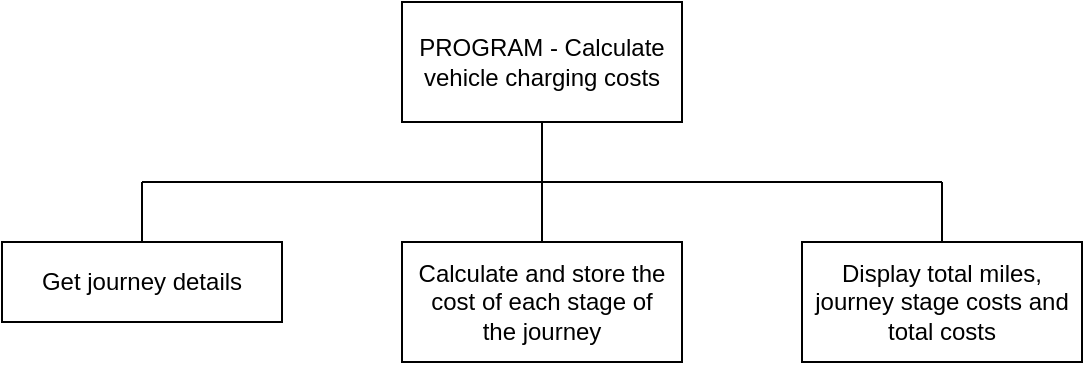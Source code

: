 <mxfile version="22.0.2" type="device" pages="6">
  <diagram id="F0UfCObQ2QMdtl9TviPR" name="sd">
    <mxGraphModel dx="869" dy="664" grid="1" gridSize="10" guides="1" tooltips="1" connect="1" arrows="1" fold="1" page="1" pageScale="1" pageWidth="1169" pageHeight="827" math="0" shadow="0">
      <root>
        <mxCell id="0" />
        <mxCell id="1" parent="0" />
        <mxCell id="5jMCNNXWwo4XEHV6JcEh-6" style="edgeStyle=orthogonalEdgeStyle;rounded=0;orthogonalLoop=1;jettySize=auto;html=1;exitX=0.5;exitY=1;exitDx=0;exitDy=0;entryX=0.5;entryY=0;entryDx=0;entryDy=0;endArrow=none;endFill=0;" parent="1" source="5jMCNNXWwo4XEHV6JcEh-1" target="5jMCNNXWwo4XEHV6JcEh-2" edge="1">
          <mxGeometry relative="1" as="geometry" />
        </mxCell>
        <mxCell id="5jMCNNXWwo4XEHV6JcEh-1" value="PROGRAM - Calculate vehicle charging costs" style="rounded=0;whiteSpace=wrap;html=1;spacingLeft=4;spacingRight=4;" parent="1" vertex="1">
          <mxGeometry x="350" y="150" width="140" height="60" as="geometry" />
        </mxCell>
        <mxCell id="5jMCNNXWwo4XEHV6JcEh-2" value="Calculate and store the cost of each stage of the journey" style="rounded=0;whiteSpace=wrap;html=1;spacingRight=4;spacingLeft=4;" parent="1" vertex="1">
          <mxGeometry x="350" y="270" width="140" height="60" as="geometry" />
        </mxCell>
        <mxCell id="5jMCNNXWwo4XEHV6JcEh-7" style="edgeStyle=orthogonalEdgeStyle;shape=connector;rounded=0;orthogonalLoop=1;jettySize=auto;html=1;exitX=0.5;exitY=0;exitDx=0;exitDy=0;labelBackgroundColor=default;strokeColor=default;fontFamily=Helvetica;fontSize=11;fontColor=default;endArrow=none;endFill=0;" parent="1" source="5jMCNNXWwo4XEHV6JcEh-3" edge="1">
          <mxGeometry relative="1" as="geometry">
            <mxPoint x="220" y="240" as="targetPoint" />
          </mxGeometry>
        </mxCell>
        <mxCell id="5jMCNNXWwo4XEHV6JcEh-3" value="Get journey details" style="rounded=0;whiteSpace=wrap;html=1;spacingRight=4;spacingLeft=4;" parent="1" vertex="1">
          <mxGeometry x="150" y="270" width="140" height="40" as="geometry" />
        </mxCell>
        <mxCell id="5jMCNNXWwo4XEHV6JcEh-8" style="edgeStyle=orthogonalEdgeStyle;shape=connector;rounded=0;orthogonalLoop=1;jettySize=auto;html=1;exitX=0.5;exitY=0;exitDx=0;exitDy=0;labelBackgroundColor=default;strokeColor=default;fontFamily=Helvetica;fontSize=11;fontColor=default;endArrow=none;endFill=0;" parent="1" source="5jMCNNXWwo4XEHV6JcEh-4" edge="1">
          <mxGeometry relative="1" as="geometry">
            <mxPoint x="620" y="240" as="targetPoint" />
          </mxGeometry>
        </mxCell>
        <mxCell id="5jMCNNXWwo4XEHV6JcEh-4" value="Display total miles, journey stage costs and total costs" style="rounded=0;whiteSpace=wrap;html=1;spacingRight=4;spacingLeft=4;" parent="1" vertex="1">
          <mxGeometry x="550" y="270" width="140" height="60" as="geometry" />
        </mxCell>
        <mxCell id="5jMCNNXWwo4XEHV6JcEh-5" value="" style="endArrow=none;html=1;rounded=0;" parent="1" edge="1">
          <mxGeometry width="50" height="50" relative="1" as="geometry">
            <mxPoint x="220" y="240" as="sourcePoint" />
            <mxPoint x="620" y="240" as="targetPoint" />
          </mxGeometry>
        </mxCell>
      </root>
    </mxGraphModel>
  </diagram>
  <diagram id="L7t2mDckhyBGyZSpyBtJ" name="r1">
    <mxGraphModel dx="1434" dy="844" grid="1" gridSize="10" guides="1" tooltips="1" connect="1" arrows="1" fold="1" page="1" pageScale="1" pageWidth="1169" pageHeight="827" math="0" shadow="0">
      <root>
        <mxCell id="0" />
        <mxCell id="1" parent="0" />
        <mxCell id="7V8OM3PbU_AAPLTBa-5y-3" style="edgeStyle=orthogonalEdgeStyle;shape=connector;rounded=0;orthogonalLoop=1;jettySize=auto;html=1;exitX=0.5;exitY=1;exitDx=0;exitDy=0;labelBackgroundColor=default;strokeColor=default;fontFamily=Helvetica;fontSize=11;fontColor=default;endArrow=none;endFill=0;" parent="1" source="CW1WJXDgBDliq5Vp6Gwy-1" edge="1">
          <mxGeometry relative="1" as="geometry">
            <mxPoint x="420" y="280" as="targetPoint" />
          </mxGeometry>
        </mxCell>
        <mxCell id="CW1WJXDgBDliq5Vp6Gwy-1" value="Get journey details" style="rounded=0;whiteSpace=wrap;html=1;spacingRight=4;spacingLeft=4;" parent="1" vertex="1">
          <mxGeometry x="350" y="210" width="140" height="40" as="geometry" />
        </mxCell>
        <mxCell id="7V8OM3PbU_AAPLTBa-5y-5" style="edgeStyle=orthogonalEdgeStyle;shape=connector;rounded=0;orthogonalLoop=1;jettySize=auto;html=1;exitX=0.5;exitY=0;exitDx=0;exitDy=0;labelBackgroundColor=default;strokeColor=default;fontFamily=Helvetica;fontSize=11;fontColor=default;endArrow=none;endFill=0;" parent="1" source="bnDPXHGDoVpsFLLGURT6-1" edge="1">
          <mxGeometry relative="1" as="geometry">
            <mxPoint x="330" y="280" as="targetPoint" />
          </mxGeometry>
        </mxCell>
        <mxCell id="bnDPXHGDoVpsFLLGURT6-1" value="Get lieage at start of journey (startMiles)" style="rounded=0;whiteSpace=wrap;html=1;spacingRight=4;spacingLeft=4;" parent="1" vertex="1">
          <mxGeometry x="280" y="310" width="100" height="60" as="geometry" />
        </mxCell>
        <mxCell id="7V8OM3PbU_AAPLTBa-5y-4" style="edgeStyle=orthogonalEdgeStyle;shape=connector;rounded=0;orthogonalLoop=1;jettySize=auto;html=1;exitX=0.5;exitY=0;exitDx=0;exitDy=0;labelBackgroundColor=default;strokeColor=default;fontFamily=Helvetica;fontSize=11;fontColor=default;endArrow=none;endFill=0;" parent="1" source="7V8OM3PbU_AAPLTBa-5y-1" edge="1">
          <mxGeometry relative="1" as="geometry">
            <mxPoint x="505" y="280" as="targetPoint" />
          </mxGeometry>
        </mxCell>
        <mxCell id="7V8OM3PbU_AAPLTBa-5y-1" value="Get number of charging stations" style="rounded=0;whiteSpace=wrap;html=1;spacingRight=4;spacingLeft=4;" parent="1" vertex="1">
          <mxGeometry x="450" y="310" width="110" height="60" as="geometry" />
        </mxCell>
        <mxCell id="7V8OM3PbU_AAPLTBa-5y-2" value="" style="endArrow=none;html=1;rounded=0;labelBackgroundColor=default;strokeColor=default;fontFamily=Helvetica;fontSize=11;fontColor=default;shape=connector;" parent="1" edge="1">
          <mxGeometry width="50" height="50" relative="1" as="geometry">
            <mxPoint x="330" y="280" as="sourcePoint" />
            <mxPoint x="505" y="280" as="targetPoint" />
          </mxGeometry>
        </mxCell>
      </root>
    </mxGraphModel>
  </diagram>
  <diagram id="DxGrdaZ09ppcGiqMDQCD" name="r2">
    <mxGraphModel dx="1195" dy="703" grid="1" gridSize="10" guides="1" tooltips="1" connect="1" arrows="1" fold="1" page="1" pageScale="1" pageWidth="1169" pageHeight="827" math="0" shadow="0">
      <root>
        <mxCell id="0" />
        <mxCell id="1" parent="0" />
        <mxCell id="-CfiL7u8oEeKjaInoD1G-2" style="edgeStyle=orthogonalEdgeStyle;rounded=0;orthogonalLoop=1;jettySize=auto;html=1;exitX=0.5;exitY=1;exitDx=0;exitDy=0;entryX=0.5;entryY=0;entryDx=0;entryDy=0;endArrow=none;endFill=0;" edge="1" parent="1" source="BV_vZ8NvLf80R58uvZHg-1" target="BV_vZ8NvLf80R58uvZHg-3">
          <mxGeometry relative="1" as="geometry" />
        </mxCell>
        <mxCell id="BV_vZ8NvLf80R58uvZHg-1" value="Calculate and store the cost of each stage of the journey" style="rounded=0;whiteSpace=wrap;html=1;fontFamily=Helvetica;fontSize=11;fontColor=default;spacingLeft=4;spacingRight=4;" parent="1" vertex="1">
          <mxGeometry x="415" y="260" width="130" height="60" as="geometry" />
        </mxCell>
        <mxCell id="-CfiL7u8oEeKjaInoD1G-15" style="edgeStyle=none;shape=connector;rounded=0;orthogonalLoop=1;jettySize=auto;html=1;exitX=0.5;exitY=1;exitDx=0;exitDy=0;labelBackgroundColor=default;strokeColor=default;fontFamily=Helvetica;fontSize=11;fontColor=default;endArrow=none;endFill=0;" edge="1" parent="1" source="BV_vZ8NvLf80R58uvZHg-3">
          <mxGeometry relative="1" as="geometry">
            <mxPoint x="480" y="400" as="targetPoint" />
          </mxGeometry>
        </mxCell>
        <mxCell id="BV_vZ8NvLf80R58uvZHg-3" value="Loop for each charging startion" style="rounded=1;whiteSpace=wrap;html=1;fontFamily=Helvetica;fontSize=11;fontColor=default;arcSize=50;spacingLeft=4;spacingRight=4;" parent="1" vertex="1">
          <mxGeometry x="425" y="340" width="110" height="40" as="geometry" />
        </mxCell>
        <mxCell id="-CfiL7u8oEeKjaInoD1G-14" style="edgeStyle=none;shape=connector;rounded=0;orthogonalLoop=1;jettySize=auto;html=1;exitX=0.5;exitY=0;exitDx=0;exitDy=0;labelBackgroundColor=default;strokeColor=default;fontFamily=Helvetica;fontSize=11;fontColor=default;endArrow=none;endFill=0;" edge="1" parent="1" source="BV_vZ8NvLf80R58uvZHg-4">
          <mxGeometry relative="1" as="geometry">
            <mxPoint x="240" y="400" as="targetPoint" />
          </mxGeometry>
        </mxCell>
        <mxCell id="BV_vZ8NvLf80R58uvZHg-4" value="Get mileage at current charging station&lt;br&gt;(currentMiles)" style="rounded=0;whiteSpace=wrap;html=1;fontFamily=Helvetica;fontSize=11;fontColor=default;spacingLeft=4;spacingRight=4;" parent="1" vertex="1">
          <mxGeometry x="200" y="430" width="80" height="70" as="geometry" />
        </mxCell>
        <mxCell id="-CfiL7u8oEeKjaInoD1G-9" style="edgeStyle=none;shape=connector;rounded=0;orthogonalLoop=1;jettySize=auto;html=1;exitX=0.5;exitY=0;exitDx=0;exitDy=0;labelBackgroundColor=default;strokeColor=default;fontFamily=Helvetica;fontSize=11;fontColor=default;endArrow=none;endFill=0;" edge="1" parent="1" source="BV_vZ8NvLf80R58uvZHg-5">
          <mxGeometry relative="1" as="geometry">
            <mxPoint x="340" y="400" as="targetPoint" />
          </mxGeometry>
        </mxCell>
        <mxCell id="BV_vZ8NvLf80R58uvZHg-5" value="Get valid kW rating for current charging staion" style="rounded=0;whiteSpace=wrap;html=1;fontFamily=Helvetica;fontSize=11;fontColor=default;spacingLeft=4;spacingRight=4;" parent="1" vertex="1">
          <mxGeometry x="305" y="430" width="70" height="70" as="geometry" />
        </mxCell>
        <mxCell id="-CfiL7u8oEeKjaInoD1G-5" style="shape=connector;rounded=0;orthogonalLoop=1;jettySize=auto;html=1;exitX=0.5;exitY=1;exitDx=0;exitDy=0;labelBackgroundColor=default;strokeColor=default;fontFamily=Helvetica;fontSize=11;fontColor=default;endArrow=none;endFill=0;" edge="1" parent="1" source="BV_vZ8NvLf80R58uvZHg-6" target="BV_vZ8NvLf80R58uvZHg-8">
          <mxGeometry relative="1" as="geometry" />
        </mxCell>
        <mxCell id="-CfiL7u8oEeKjaInoD1G-10" style="edgeStyle=none;shape=connector;rounded=0;orthogonalLoop=1;jettySize=auto;html=1;exitX=0.5;exitY=0;exitDx=0;exitDy=0;labelBackgroundColor=default;strokeColor=default;fontFamily=Helvetica;fontSize=11;fontColor=default;endArrow=none;endFill=0;" edge="1" parent="1" source="BV_vZ8NvLf80R58uvZHg-6">
          <mxGeometry relative="1" as="geometry">
            <mxPoint x="430" y="400" as="targetPoint" />
          </mxGeometry>
        </mxCell>
        <mxCell id="-CfiL7u8oEeKjaInoD1G-16" style="edgeStyle=none;shape=connector;rounded=0;orthogonalLoop=1;jettySize=auto;html=1;exitX=0.5;exitY=1;exitDx=0;exitDy=0;entryX=0.5;entryY=0;entryDx=0;entryDy=0;labelBackgroundColor=default;strokeColor=default;fontFamily=Helvetica;fontSize=11;fontColor=default;endArrow=none;endFill=0;" edge="1" parent="1" source="BV_vZ8NvLf80R58uvZHg-6" target="BV_vZ8NvLf80R58uvZHg-7">
          <mxGeometry relative="1" as="geometry" />
        </mxCell>
        <mxCell id="BV_vZ8NvLf80R58uvZHg-6" value="Is kW&lt;br&gt;rating = 7?" style="shape=hexagon;perimeter=hexagonPerimeter2;whiteSpace=wrap;html=1;fixedSize=1;fontFamily=Helvetica;fontSize=11;fontColor=default;spacingLeft=4;spacingRight=4;" parent="1" vertex="1">
          <mxGeometry x="390" y="430" width="80" height="50" as="geometry" />
        </mxCell>
        <mxCell id="-CfiL7u8oEeKjaInoD1G-7" style="edgeStyle=none;shape=connector;rounded=0;orthogonalLoop=1;jettySize=auto;html=1;exitX=0.5;exitY=1;exitDx=0;exitDy=0;entryX=0.542;entryY=-0.017;entryDx=0;entryDy=0;entryPerimeter=0;labelBackgroundColor=default;strokeColor=default;fontFamily=Helvetica;fontSize=11;fontColor=default;endArrow=none;endFill=0;" edge="1" parent="1" source="BV_vZ8NvLf80R58uvZHg-7" target="BV_vZ8NvLf80R58uvZHg-9">
          <mxGeometry relative="1" as="geometry" />
        </mxCell>
        <mxCell id="-CfiL7u8oEeKjaInoD1G-8" style="edgeStyle=none;shape=connector;rounded=0;orthogonalLoop=1;jettySize=auto;html=1;exitX=0.5;exitY=1;exitDx=0;exitDy=0;entryX=0.5;entryY=0;entryDx=0;entryDy=0;labelBackgroundColor=default;strokeColor=default;fontFamily=Helvetica;fontSize=11;fontColor=default;endArrow=none;endFill=0;" edge="1" parent="1" source="BV_vZ8NvLf80R58uvZHg-7" target="BV_vZ8NvLf80R58uvZHg-10">
          <mxGeometry relative="1" as="geometry" />
        </mxCell>
        <mxCell id="BV_vZ8NvLf80R58uvZHg-7" value="Is kW&lt;br&gt;rating = 22?" style="shape=hexagon;perimeter=hexagonPerimeter2;whiteSpace=wrap;html=1;fixedSize=1;fontFamily=Helvetica;fontSize=11;fontColor=default;spacingLeft=4;spacingRight=4;" parent="1" vertex="1">
          <mxGeometry x="430" y="530" width="80" height="50" as="geometry" />
        </mxCell>
        <mxCell id="BV_vZ8NvLf80R58uvZHg-8" value="Set pricePerMile = 0" style="rounded=0;whiteSpace=wrap;html=1;fontFamily=Helvetica;fontSize=11;fontColor=default;spacingLeft=4;spacingRight=4;" parent="1" vertex="1">
          <mxGeometry x="310" y="530" width="110" height="30" as="geometry" />
        </mxCell>
        <mxCell id="BV_vZ8NvLf80R58uvZHg-9" value="Set pricePerMile = 0.005" style="rounded=0;whiteSpace=wrap;html=1;fontFamily=Helvetica;fontSize=11;fontColor=default;spacingLeft=4;spacingRight=4;" parent="1" vertex="1">
          <mxGeometry x="305" y="610" width="140" height="30" as="geometry" />
        </mxCell>
        <mxCell id="BV_vZ8NvLf80R58uvZHg-10" value="Set pricePerMile = 0.01" style="rounded=0;whiteSpace=wrap;html=1;fontFamily=Helvetica;fontSize=11;fontColor=default;spacingLeft=4;spacingRight=4;" parent="1" vertex="1">
          <mxGeometry x="495" y="610" width="130" height="30" as="geometry" />
        </mxCell>
        <mxCell id="-CfiL7u8oEeKjaInoD1G-11" style="edgeStyle=none;shape=connector;rounded=0;orthogonalLoop=1;jettySize=auto;html=1;exitX=0.5;exitY=0;exitDx=0;exitDy=0;labelBackgroundColor=default;strokeColor=default;fontFamily=Helvetica;fontSize=11;fontColor=default;endArrow=none;endFill=0;" edge="1" parent="1" source="BV_vZ8NvLf80R58uvZHg-11">
          <mxGeometry relative="1" as="geometry">
            <mxPoint x="530" y="400" as="targetPoint" />
          </mxGeometry>
        </mxCell>
        <mxCell id="BV_vZ8NvLf80R58uvZHg-11" value="Calculate&lt;br&gt;and store milesTravelled&lt;br&gt;(currentMiles - startMiles)" style="rounded=0;whiteSpace=wrap;html=1;fontFamily=Helvetica;fontSize=11;fontColor=default;spacingLeft=4;spacingRight=4;" parent="1" vertex="1">
          <mxGeometry x="490" y="430" width="80" height="70" as="geometry" />
        </mxCell>
        <mxCell id="-CfiL7u8oEeKjaInoD1G-12" style="edgeStyle=none;shape=connector;rounded=0;orthogonalLoop=1;jettySize=auto;html=1;exitX=0.5;exitY=0;exitDx=0;exitDy=0;labelBackgroundColor=default;strokeColor=default;fontFamily=Helvetica;fontSize=11;fontColor=default;endArrow=none;endFill=0;" edge="1" parent="1" source="BV_vZ8NvLf80R58uvZHg-12">
          <mxGeometry relative="1" as="geometry">
            <mxPoint x="635" y="400" as="targetPoint" />
          </mxGeometry>
        </mxCell>
        <mxCell id="BV_vZ8NvLf80R58uvZHg-12" value="Store new startMiles&lt;br&gt;(= currentMiles)" style="rounded=0;whiteSpace=wrap;html=1;fontFamily=Helvetica;fontSize=11;fontColor=default;spacingLeft=4;spacingRight=4;" parent="1" vertex="1">
          <mxGeometry x="590" y="430" width="90" height="50" as="geometry" />
        </mxCell>
        <mxCell id="-CfiL7u8oEeKjaInoD1G-13" style="edgeStyle=none;shape=connector;rounded=0;orthogonalLoop=1;jettySize=auto;html=1;exitX=0.5;exitY=0;exitDx=0;exitDy=0;labelBackgroundColor=default;strokeColor=default;fontFamily=Helvetica;fontSize=11;fontColor=default;endArrow=none;endFill=0;" edge="1" parent="1" source="BV_vZ8NvLf80R58uvZHg-13">
          <mxGeometry relative="1" as="geometry">
            <mxPoint x="750" y="400" as="targetPoint" />
          </mxGeometry>
        </mxCell>
        <mxCell id="BV_vZ8NvLf80R58uvZHg-13" value="Calculate and store cost of journeyStage&lt;br&gt;(pricePerMile * milesTravelled)" style="rounded=0;whiteSpace=wrap;html=1;fontFamily=Helvetica;fontSize=11;fontColor=default;spacingLeft=4;spacingRight=4;" parent="1" vertex="1">
          <mxGeometry x="700" y="430" width="100" height="70" as="geometry" />
        </mxCell>
        <mxCell id="-CfiL7u8oEeKjaInoD1G-1" value="" style="endArrow=none;html=1;rounded=0;" edge="1" parent="1">
          <mxGeometry width="50" height="50" relative="1" as="geometry">
            <mxPoint x="240" y="400" as="sourcePoint" />
            <mxPoint x="750" y="400" as="targetPoint" />
          </mxGeometry>
        </mxCell>
        <mxCell id="-CfiL7u8oEeKjaInoD1G-17" value="Yes" style="text;html=1;strokeColor=none;fillColor=none;align=right;verticalAlign=middle;whiteSpace=wrap;rounded=0;fontSize=11;fontFamily=Helvetica;fontColor=default;" vertex="1" parent="1">
          <mxGeometry x="330" y="500" width="60" height="30" as="geometry" />
        </mxCell>
        <mxCell id="-CfiL7u8oEeKjaInoD1G-18" value="No" style="text;html=1;strokeColor=none;fillColor=none;align=left;verticalAlign=middle;whiteSpace=wrap;rounded=0;fontSize=11;fontFamily=Helvetica;fontColor=default;" vertex="1" parent="1">
          <mxGeometry x="460" y="500" width="60" height="30" as="geometry" />
        </mxCell>
        <mxCell id="-CfiL7u8oEeKjaInoD1G-21" value="Yes" style="text;html=1;strokeColor=none;fillColor=none;align=right;verticalAlign=middle;whiteSpace=wrap;rounded=0;fontSize=11;fontFamily=Helvetica;fontColor=default;" vertex="1" parent="1">
          <mxGeometry x="345" y="580" width="60" height="30" as="geometry" />
        </mxCell>
        <mxCell id="-CfiL7u8oEeKjaInoD1G-23" value="No" style="text;html=1;strokeColor=none;fillColor=none;align=left;verticalAlign=middle;whiteSpace=wrap;rounded=0;fontSize=11;fontFamily=Helvetica;fontColor=default;" vertex="1" parent="1">
          <mxGeometry x="540" y="580" width="60" height="30" as="geometry" />
        </mxCell>
      </root>
    </mxGraphModel>
  </diagram>
  <diagram id="lK7a76SVBZwwpe_lGAXs" name="r3">
    <mxGraphModel dx="700" dy="412" grid="1" gridSize="10" guides="1" tooltips="1" connect="1" arrows="1" fold="1" page="1" pageScale="1" pageWidth="1169" pageHeight="827" math="0" shadow="0">
      <root>
        <mxCell id="0" />
        <mxCell id="1" parent="0" />
        <mxCell id="FgZr-Hg5fJTj02p5TlsL-8" style="edgeStyle=none;shape=connector;rounded=0;orthogonalLoop=1;jettySize=auto;html=1;exitX=0.5;exitY=1;exitDx=0;exitDy=0;labelBackgroundColor=default;strokeColor=default;fontFamily=Helvetica;fontSize=11;fontColor=default;endArrow=none;endFill=0;" edge="1" parent="1" source="lsrKv0dsJR8Z6xi2u7Rz-1">
          <mxGeometry relative="1" as="geometry">
            <mxPoint x="455.122" y="310" as="targetPoint" />
          </mxGeometry>
        </mxCell>
        <mxCell id="lsrKv0dsJR8Z6xi2u7Rz-1" value="Display toral miles, journey stage costs and total cost" style="rounded=0;whiteSpace=wrap;html=1;fontFamily=Helvetica;fontSize=11;fontColor=default;spacingLeft=4;spacingRight=4;" parent="1" vertex="1">
          <mxGeometry x="390" y="230" width="130" height="60" as="geometry" />
        </mxCell>
        <mxCell id="FgZr-Hg5fJTj02p5TlsL-2" style="edgeStyle=none;shape=connector;rounded=0;orthogonalLoop=1;jettySize=auto;html=1;exitX=0.5;exitY=1;exitDx=0;exitDy=0;entryX=0.5;entryY=0;entryDx=0;entryDy=0;labelBackgroundColor=default;strokeColor=default;fontFamily=Helvetica;fontSize=11;fontColor=default;endArrow=none;endFill=0;" edge="1" parent="1" source="lsrKv0dsJR8Z6xi2u7Rz-2" target="lsrKv0dsJR8Z6xi2u7Rz-4">
          <mxGeometry relative="1" as="geometry" />
        </mxCell>
        <mxCell id="FgZr-Hg5fJTj02p5TlsL-7" style="edgeStyle=none;shape=connector;rounded=0;orthogonalLoop=1;jettySize=auto;html=1;exitX=0.5;exitY=0;exitDx=0;exitDy=0;labelBackgroundColor=default;strokeColor=default;fontFamily=Helvetica;fontSize=11;fontColor=default;endArrow=none;endFill=0;" edge="1" parent="1" source="lsrKv0dsJR8Z6xi2u7Rz-2">
          <mxGeometry relative="1" as="geometry">
            <mxPoint x="344.878" y="310" as="targetPoint" />
          </mxGeometry>
        </mxCell>
        <mxCell id="lsrKv0dsJR8Z6xi2u7Rz-2" value="Loop for each charging startion" style="rounded=1;whiteSpace=wrap;html=1;fontFamily=Helvetica;fontSize=11;fontColor=default;arcSize=50;spacingLeft=4;spacingRight=4;" parent="1" vertex="1">
          <mxGeometry x="290" y="330" width="110" height="40" as="geometry" />
        </mxCell>
        <mxCell id="FgZr-Hg5fJTj02p5TlsL-4" style="edgeStyle=none;shape=connector;rounded=0;orthogonalLoop=1;jettySize=auto;html=1;exitX=0.5;exitY=0;exitDx=0;exitDy=0;labelBackgroundColor=default;strokeColor=default;fontFamily=Helvetica;fontSize=11;fontColor=default;endArrow=none;endFill=0;" edge="1" parent="1" source="lsrKv0dsJR8Z6xi2u7Rz-3">
          <mxGeometry relative="1" as="geometry">
            <mxPoint x="230" y="400" as="targetPoint" />
          </mxGeometry>
        </mxCell>
        <mxCell id="lsrKv0dsJR8Z6xi2u7Rz-3" value="Display next journeyStage" style="rounded=0;whiteSpace=wrap;html=1;fontFamily=Helvetica;fontSize=11;fontColor=default;spacingLeft=4;spacingRight=4;" parent="1" vertex="1">
          <mxGeometry x="190" y="420" width="80" height="50" as="geometry" />
        </mxCell>
        <mxCell id="lsrKv0dsJR8Z6xi2u7Rz-4" value="Calculate totalJourneyCost&lt;br&gt;(totalJourneyCost + journeyStage)" style="rounded=0;whiteSpace=wrap;html=1;fontFamily=Helvetica;fontSize=11;fontColor=default;spacingLeft=4;spacingRight=4;" parent="1" vertex="1">
          <mxGeometry x="290" y="420" width="110" height="60" as="geometry" />
        </mxCell>
        <mxCell id="FgZr-Hg5fJTj02p5TlsL-3" style="edgeStyle=none;shape=connector;rounded=0;orthogonalLoop=1;jettySize=auto;html=1;exitX=0.5;exitY=0;exitDx=0;exitDy=0;labelBackgroundColor=default;strokeColor=default;fontFamily=Helvetica;fontSize=11;fontColor=default;endArrow=none;endFill=0;" edge="1" parent="1" source="lsrKv0dsJR8Z6xi2u7Rz-5">
          <mxGeometry relative="1" as="geometry">
            <mxPoint x="465" y="400" as="targetPoint" />
          </mxGeometry>
        </mxCell>
        <mxCell id="lsrKv0dsJR8Z6xi2u7Rz-5" value="Calculate totalMiles&lt;br&gt;(totalMiles + milesTravelled)" style="rounded=0;whiteSpace=wrap;html=1;fontFamily=Helvetica;fontSize=11;fontColor=default;spacingLeft=4;spacingRight=4;" parent="1" vertex="1">
          <mxGeometry x="420" y="420" width="90" height="60" as="geometry" />
        </mxCell>
        <mxCell id="FgZr-Hg5fJTj02p5TlsL-5" style="edgeStyle=none;shape=connector;rounded=0;orthogonalLoop=1;jettySize=auto;html=1;exitX=0.5;exitY=0;exitDx=0;exitDy=0;labelBackgroundColor=default;strokeColor=default;fontFamily=Helvetica;fontSize=11;fontColor=default;endArrow=none;endFill=0;" edge="1" parent="1" source="lsrKv0dsJR8Z6xi2u7Rz-6">
          <mxGeometry relative="1" as="geometry">
            <mxPoint x="530.244" y="310" as="targetPoint" />
          </mxGeometry>
        </mxCell>
        <mxCell id="lsrKv0dsJR8Z6xi2u7Rz-6" value="Display totalJourneyCost rounded to two decimal places" style="rounded=0;whiteSpace=wrap;html=1;fontFamily=Helvetica;fontSize=11;fontColor=default;spacingLeft=4;spacingRight=4;" parent="1" vertex="1">
          <mxGeometry x="480" y="330" width="100" height="60" as="geometry" />
        </mxCell>
        <mxCell id="FgZr-Hg5fJTj02p5TlsL-6" style="edgeStyle=none;shape=connector;rounded=0;orthogonalLoop=1;jettySize=auto;html=1;exitX=0.5;exitY=0;exitDx=0;exitDy=0;labelBackgroundColor=default;strokeColor=default;fontFamily=Helvetica;fontSize=11;fontColor=default;endArrow=none;endFill=0;" edge="1" parent="1" source="lsrKv0dsJR8Z6xi2u7Rz-7">
          <mxGeometry relative="1" as="geometry">
            <mxPoint x="649.756" y="310" as="targetPoint" />
          </mxGeometry>
        </mxCell>
        <mxCell id="lsrKv0dsJR8Z6xi2u7Rz-7" value="Display totalMiles with message" style="rounded=0;whiteSpace=wrap;html=1;fontFamily=Helvetica;fontSize=11;fontColor=default;spacingLeft=4;spacingRight=4;" parent="1" vertex="1">
          <mxGeometry x="600" y="330" width="100" height="40" as="geometry" />
        </mxCell>
        <mxCell id="lsrKv0dsJR8Z6xi2u7Rz-8" value="" style="endArrow=none;html=1;rounded=0;labelBackgroundColor=default;strokeColor=default;fontFamily=Helvetica;fontSize=11;fontColor=default;shape=connector;" parent="1" edge="1">
          <mxGeometry width="50" height="50" relative="1" as="geometry">
            <mxPoint x="345" y="310" as="sourcePoint" />
            <mxPoint x="650" y="310" as="targetPoint" />
          </mxGeometry>
        </mxCell>
        <mxCell id="FgZr-Hg5fJTj02p5TlsL-1" value="" style="endArrow=none;html=1;rounded=0;labelBackgroundColor=default;strokeColor=default;fontFamily=Helvetica;fontSize=11;fontColor=default;shape=connector;" edge="1" parent="1">
          <mxGeometry width="50" height="50" relative="1" as="geometry">
            <mxPoint x="230" y="400" as="sourcePoint" />
            <mxPoint x="465" y="400" as="targetPoint" />
          </mxGeometry>
        </mxCell>
      </root>
    </mxGraphModel>
  </diagram>
  <diagram id="rixkyah6m9kLtBdBK0iV" name="tt1">
    <mxGraphModel dx="1434" dy="844" grid="1" gridSize="10" guides="1" tooltips="1" connect="1" arrows="1" fold="1" page="1" pageScale="1" pageWidth="1169" pageHeight="827" math="0" shadow="0">
      <root>
        <mxCell id="0" />
        <mxCell id="1" parent="0" />
        <mxCell id="edKIq7crGZylfQP5pC1n-1" value="Normal" style="rounded=0;whiteSpace=wrap;html=1;align=left;verticalAlign=top;spacing=2;spacingLeft=4;spacingRight=4;strokeColor=default;" parent="1" vertex="1">
          <mxGeometry x="280" y="240" width="100" height="220" as="geometry" />
        </mxCell>
        <mxCell id="edKIq7crGZylfQP5pC1n-2" value="Miles at start &lt;b&gt;1200&lt;br&gt;&lt;br&gt;2&lt;/b&gt;&amp;nbsp;charge stations visited&lt;br&gt;&lt;br&gt;&lt;b&gt;Charge station 1&lt;/b&gt;&lt;br&gt;&lt;ul&gt;&lt;li&gt;1320 miles&lt;/li&gt;&lt;li&gt;22 kW&lt;/li&gt;&lt;/ul&gt;&lt;div&gt;&lt;b&gt;Charge station 2&lt;/b&gt;&lt;/div&gt;&lt;div&gt;&lt;ul&gt;&lt;li&gt;1411 miles&lt;/li&gt;&lt;li&gt;50 kW&lt;/li&gt;&lt;/ul&gt;&lt;/div&gt;" style="rounded=0;whiteSpace=wrap;html=1;align=left;verticalAlign=top;spacing=2;spacingLeft=4;spacingRight=4;strokeColor=default;" parent="1" vertex="1">
          <mxGeometry x="380" y="240" width="110" height="220" as="geometry" />
        </mxCell>
        <mxCell id="edKIq7crGZylfQP5pC1n-3" value="Journey stage 1&lt;br&gt;cost = &lt;b&gt;0.60&lt;/b&gt;&lt;br&gt;&lt;br&gt;Journey stage 2&lt;br&gt;cost = &lt;b&gt;0.91&lt;/b&gt;&lt;br&gt;&lt;br&gt;Total cost = &lt;b&gt;1.51&lt;/b&gt;&lt;br&gt;&lt;br&gt;Total miles = &lt;b&gt;211&lt;/b&gt;" style="rounded=0;whiteSpace=wrap;html=1;align=left;verticalAlign=top;spacing=2;spacingLeft=4;spacingRight=4;strokeColor=default;" parent="1" vertex="1">
          <mxGeometry x="490" y="240" width="170" height="220" as="geometry" />
        </mxCell>
        <mxCell id="edKIq7crGZylfQP5pC1n-15" value="&lt;div&gt;Tyoe of test&lt;/div&gt;" style="rounded=0;whiteSpace=wrap;html=1;align=left;verticalAlign=middle;spacing=2;spacingLeft=4;spacingRight=4;strokeColor=default;fillColor=#d4d4d4;fontStyle=1" parent="1" vertex="1">
          <mxGeometry x="280" y="200" width="100" height="40" as="geometry" />
        </mxCell>
        <mxCell id="edKIq7crGZylfQP5pC1n-16" value="User input" style="rounded=0;whiteSpace=wrap;html=1;align=left;verticalAlign=middle;spacing=2;spacingLeft=4;spacingRight=4;strokeColor=default;fillColor=#d4d4d4;fontStyle=1" parent="1" vertex="1">
          <mxGeometry x="380" y="200" width="110" height="40" as="geometry" />
        </mxCell>
        <mxCell id="edKIq7crGZylfQP5pC1n-17" value="&lt;div&gt;Expected output&lt;/div&gt;" style="rounded=0;whiteSpace=wrap;html=1;align=left;verticalAlign=middle;spacing=2;spacingLeft=4;spacingRight=4;strokeColor=default;fillColor=#d4d4d4;fontStyle=1" parent="1" vertex="1">
          <mxGeometry x="490" y="200" width="170" height="40" as="geometry" />
        </mxCell>
        <mxCell id="f0j-VDK9Ub8zjqvwvqj--1" value="&lt;div&gt;Actual output&lt;/div&gt;" style="rounded=0;whiteSpace=wrap;html=1;align=left;verticalAlign=middle;spacing=2;spacingLeft=4;spacingRight=4;strokeColor=default;fillColor=#d4d4d4;fontStyle=1" vertex="1" parent="1">
          <mxGeometry x="660" y="200" width="120" height="40" as="geometry" />
        </mxCell>
        <mxCell id="f0j-VDK9Ub8zjqvwvqj--2" value="&lt;div&gt;Attach printouts of&lt;/div&gt;&lt;div&gt;&lt;span style=&quot;background-color: initial;&quot;&gt;inputs and outputs&lt;/span&gt;&lt;/div&gt;&lt;div&gt;&lt;span style=&quot;background-color: initial;&quot;&gt;as evidence&lt;/span&gt;&lt;/div&gt;" style="rounded=0;whiteSpace=wrap;html=1;align=left;verticalAlign=top;spacing=2;spacingLeft=4;spacingRight=4;strokeColor=default;" vertex="1" parent="1">
          <mxGeometry x="660" y="240" width="120" height="220" as="geometry" />
        </mxCell>
      </root>
    </mxGraphModel>
  </diagram>
  <diagram name="tt2" id="Y7-6O1T7on1gTb_6kbT9">
    <mxGraphModel dx="869" dy="664" grid="1" gridSize="10" guides="1" tooltips="1" connect="1" arrows="1" fold="1" page="1" pageScale="1" pageWidth="1169" pageHeight="827" math="0" shadow="0">
      <root>
        <mxCell id="9wVTjgYAI3shZfpZmw2U-0" />
        <mxCell id="9wVTjgYAI3shZfpZmw2U-1" parent="9wVTjgYAI3shZfpZmw2U-0" />
        <mxCell id="9wVTjgYAI3shZfpZmw2U-3" value="Miles at start &lt;b&gt;18000&lt;br&gt;&lt;br&gt;2&lt;/b&gt;&amp;nbsp;charge stations visited&lt;br&gt;&lt;br&gt;&lt;b&gt;Charge station 1&lt;/b&gt;&lt;br&gt;&lt;ul&gt;&lt;li&gt;18350 miles&lt;/li&gt;&lt;li&gt;7 kW&lt;/li&gt;&lt;/ul&gt;&lt;div&gt;&lt;b&gt;Charge station 2&lt;/b&gt;&lt;/div&gt;&lt;div&gt;&lt;ul&gt;&lt;li&gt;17800 miles&lt;/li&gt;&lt;li&gt;50 kW&lt;/li&gt;&lt;/ul&gt;&lt;/div&gt;" style="rounded=0;whiteSpace=wrap;html=1;align=left;verticalAlign=top;spacing=2;spacingLeft=4;spacingRight=4;strokeColor=default;" parent="9wVTjgYAI3shZfpZmw2U-1" vertex="1">
          <mxGeometry x="320" y="240" width="170" height="220" as="geometry" />
        </mxCell>
        <mxCell id="9wVTjgYAI3shZfpZmw2U-4" value="Journey stage 1 cost = ____________&lt;br&gt;&lt;br&gt;Journey stage 2 cost = ____________&lt;br&gt;&lt;br&gt;Total cost = ____________&lt;br&gt;&lt;br&gt;Total miles = ____________" style="rounded=0;whiteSpace=wrap;html=1;align=left;verticalAlign=top;spacing=2;spacingLeft=4;spacingRight=4;strokeColor=default;" parent="9wVTjgYAI3shZfpZmw2U-1" vertex="1">
          <mxGeometry x="490" y="240" width="280" height="220" as="geometry" />
        </mxCell>
        <mxCell id="9wVTjgYAI3shZfpZmw2U-6" value="Test data" style="rounded=0;whiteSpace=wrap;html=1;align=left;verticalAlign=middle;spacing=2;spacingLeft=4;spacingRight=4;strokeColor=default;fillColor=#d4d4d4;fontStyle=1" parent="9wVTjgYAI3shZfpZmw2U-1" vertex="1">
          <mxGeometry x="320" y="200" width="170" height="40" as="geometry" />
        </mxCell>
        <mxCell id="9wVTjgYAI3shZfpZmw2U-7" value="&lt;div&gt;Expected results&lt;/div&gt;" style="rounded=0;whiteSpace=wrap;html=1;align=left;verticalAlign=middle;spacing=2;spacingLeft=4;spacingRight=4;strokeColor=default;fillColor=#d4d4d4;fontStyle=1" parent="9wVTjgYAI3shZfpZmw2U-1" vertex="1">
          <mxGeometry x="490" y="200" width="280" height="40" as="geometry" />
        </mxCell>
      </root>
    </mxGraphModel>
  </diagram>
</mxfile>
